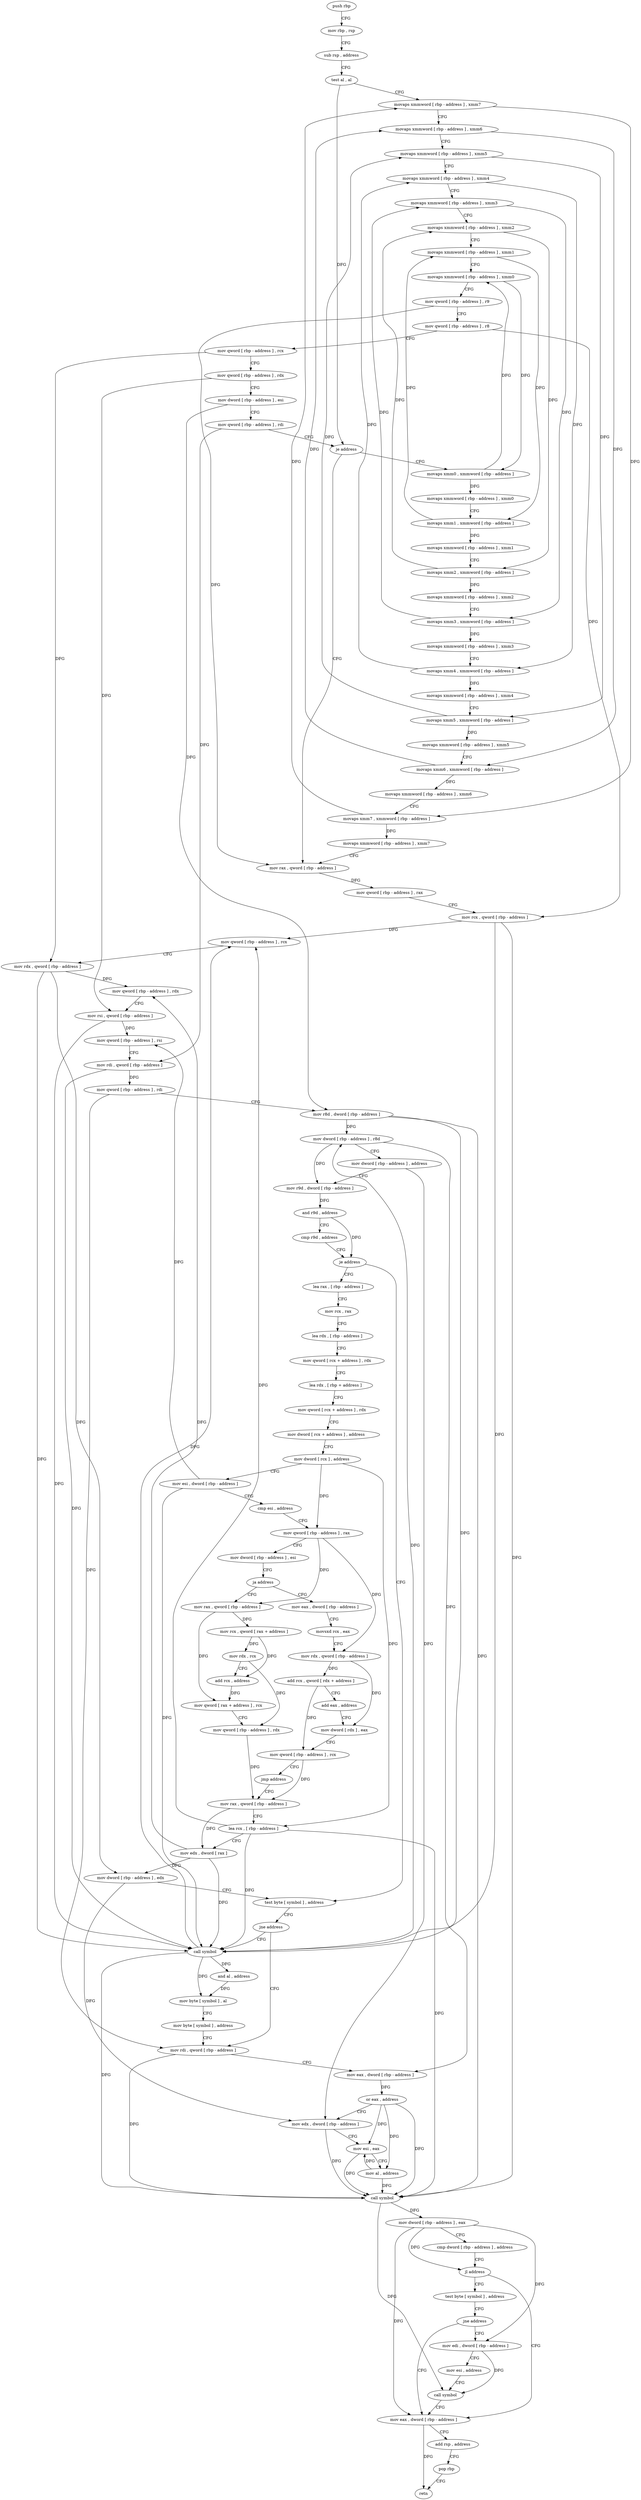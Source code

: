 digraph "func" {
"4294416" [label = "push rbp" ]
"4294417" [label = "mov rbp , rsp" ]
"4294420" [label = "sub rsp , address" ]
"4294427" [label = "test al , al" ]
"4294429" [label = "movaps xmmword [ rbp - address ] , xmm7" ]
"4294436" [label = "movaps xmmword [ rbp - address ] , xmm6" ]
"4294443" [label = "movaps xmmword [ rbp - address ] , xmm5" ]
"4294450" [label = "movaps xmmword [ rbp - address ] , xmm4" ]
"4294457" [label = "movaps xmmword [ rbp - address ] , xmm3" ]
"4294464" [label = "movaps xmmword [ rbp - address ] , xmm2" ]
"4294471" [label = "movaps xmmword [ rbp - address ] , xmm1" ]
"4294478" [label = "movaps xmmword [ rbp - address ] , xmm0" ]
"4294485" [label = "mov qword [ rbp - address ] , r9" ]
"4294492" [label = "mov qword [ rbp - address ] , r8" ]
"4294499" [label = "mov qword [ rbp - address ] , rcx" ]
"4294506" [label = "mov qword [ rbp - address ] , rdx" ]
"4294513" [label = "mov dword [ rbp - address ] , esi" ]
"4294519" [label = "mov qword [ rbp - address ] , rdi" ]
"4294526" [label = "je address" ]
"4294629" [label = "mov rax , qword [ rbp - address ]" ]
"4294532" [label = "movaps xmm0 , xmmword [ rbp - address ]" ]
"4294636" [label = "mov qword [ rbp - address ] , rax" ]
"4294643" [label = "mov rcx , qword [ rbp - address ]" ]
"4294650" [label = "mov qword [ rbp - address ] , rcx" ]
"4294657" [label = "mov rdx , qword [ rbp - address ]" ]
"4294664" [label = "mov qword [ rbp - address ] , rdx" ]
"4294671" [label = "mov rsi , qword [ rbp - address ]" ]
"4294678" [label = "mov qword [ rbp - address ] , rsi" ]
"4294685" [label = "mov rdi , qword [ rbp - address ]" ]
"4294692" [label = "mov qword [ rbp - address ] , rdi" ]
"4294696" [label = "mov r8d , dword [ rbp - address ]" ]
"4294703" [label = "mov dword [ rbp - address ] , r8d" ]
"4294707" [label = "mov dword [ rbp - address ] , address" ]
"4294714" [label = "mov r9d , dword [ rbp - address ]" ]
"4294718" [label = "and r9d , address" ]
"4294722" [label = "cmp r9d , address" ]
"4294726" [label = "je address" ]
"4294881" [label = "test byte [ symbol ] , address" ]
"4294732" [label = "lea rax , [ rbp - address ]" ]
"4294539" [label = "movaps xmmword [ rbp - address ] , xmm0" ]
"4294546" [label = "movaps xmm1 , xmmword [ rbp - address ]" ]
"4294553" [label = "movaps xmmword [ rbp - address ] , xmm1" ]
"4294560" [label = "movaps xmm2 , xmmword [ rbp - address ]" ]
"4294567" [label = "movaps xmmword [ rbp - address ] , xmm2" ]
"4294574" [label = "movaps xmm3 , xmmword [ rbp - address ]" ]
"4294581" [label = "movaps xmmword [ rbp - address ] , xmm3" ]
"4294585" [label = "movaps xmm4 , xmmword [ rbp - address ]" ]
"4294592" [label = "movaps xmmword [ rbp - address ] , xmm4" ]
"4294596" [label = "movaps xmm5 , xmmword [ rbp - address ]" ]
"4294603" [label = "movaps xmmword [ rbp - address ] , xmm5" ]
"4294607" [label = "movaps xmm6 , xmmword [ rbp - address ]" ]
"4294614" [label = "movaps xmmword [ rbp - address ] , xmm6" ]
"4294618" [label = "movaps xmm7 , xmmword [ rbp - address ]" ]
"4294625" [label = "movaps xmmword [ rbp - address ] , xmm7" ]
"4294889" [label = "jne address" ]
"4294917" [label = "mov rdi , qword [ rbp - address ]" ]
"4294895" [label = "call symbol" ]
"4294736" [label = "mov rcx , rax" ]
"4294739" [label = "lea rdx , [ rbp - address ]" ]
"4294746" [label = "mov qword [ rcx + address ] , rdx" ]
"4294750" [label = "lea rdx , [ rbp + address ]" ]
"4294754" [label = "mov qword [ rcx + address ] , rdx" ]
"4294758" [label = "mov dword [ rcx + address ] , address" ]
"4294765" [label = "mov dword [ rcx ] , address" ]
"4294771" [label = "mov esi , dword [ rbp - address ]" ]
"4294774" [label = "cmp esi , address" ]
"4294777" [label = "mov qword [ rbp - address ] , rax" ]
"4294784" [label = "mov dword [ rbp - address ] , esi" ]
"4294790" [label = "ja address" ]
"4294833" [label = "mov rax , qword [ rbp - address ]" ]
"4294796" [label = "mov eax , dword [ rbp - address ]" ]
"4294921" [label = "mov eax , dword [ rbp - address ]" ]
"4294924" [label = "or eax , address" ]
"4294929" [label = "mov edx , dword [ rbp - address ]" ]
"4294932" [label = "mov esi , eax" ]
"4294934" [label = "mov al , address" ]
"4294936" [label = "call symbol" ]
"4294941" [label = "mov dword [ rbp - address ] , eax" ]
"4294944" [label = "cmp dword [ rbp - address ] , address" ]
"4294948" [label = "jl address" ]
"4294981" [label = "mov eax , dword [ rbp - address ]" ]
"4294954" [label = "test byte [ symbol ] , address" ]
"4294900" [label = "and al , address" ]
"4294902" [label = "mov byte [ symbol ] , al" ]
"4294909" [label = "mov byte [ symbol ] , address" ]
"4294840" [label = "mov rcx , qword [ rax + address ]" ]
"4294844" [label = "mov rdx , rcx" ]
"4294847" [label = "add rcx , address" ]
"4294854" [label = "mov qword [ rax + address ] , rcx" ]
"4294858" [label = "mov qword [ rbp - address ] , rdx" ]
"4294865" [label = "mov rax , qword [ rbp - address ]" ]
"4294802" [label = "movsxd rcx , eax" ]
"4294805" [label = "mov rdx , qword [ rbp - address ]" ]
"4294812" [label = "add rcx , qword [ rdx + address ]" ]
"4294816" [label = "add eax , address" ]
"4294819" [label = "mov dword [ rdx ] , eax" ]
"4294821" [label = "mov qword [ rbp - address ] , rcx" ]
"4294828" [label = "jmp address" ]
"4294984" [label = "add rsp , address" ]
"4294991" [label = "pop rbp" ]
"4294992" [label = "retn" ]
"4294962" [label = "jne address" ]
"4294968" [label = "mov edi , dword [ rbp - address ]" ]
"4294872" [label = "lea rcx , [ rbp - address ]" ]
"4294876" [label = "mov edx , dword [ rax ]" ]
"4294878" [label = "mov dword [ rbp - address ] , edx" ]
"4294971" [label = "mov esi , address" ]
"4294976" [label = "call symbol" ]
"4294416" -> "4294417" [ label = "CFG" ]
"4294417" -> "4294420" [ label = "CFG" ]
"4294420" -> "4294427" [ label = "CFG" ]
"4294427" -> "4294429" [ label = "CFG" ]
"4294427" -> "4294526" [ label = "DFG" ]
"4294429" -> "4294436" [ label = "CFG" ]
"4294429" -> "4294618" [ label = "DFG" ]
"4294436" -> "4294443" [ label = "CFG" ]
"4294436" -> "4294607" [ label = "DFG" ]
"4294443" -> "4294450" [ label = "CFG" ]
"4294443" -> "4294596" [ label = "DFG" ]
"4294450" -> "4294457" [ label = "CFG" ]
"4294450" -> "4294585" [ label = "DFG" ]
"4294457" -> "4294464" [ label = "CFG" ]
"4294457" -> "4294574" [ label = "DFG" ]
"4294464" -> "4294471" [ label = "CFG" ]
"4294464" -> "4294560" [ label = "DFG" ]
"4294471" -> "4294478" [ label = "CFG" ]
"4294471" -> "4294546" [ label = "DFG" ]
"4294478" -> "4294485" [ label = "CFG" ]
"4294478" -> "4294532" [ label = "DFG" ]
"4294485" -> "4294492" [ label = "CFG" ]
"4294485" -> "4294629" [ label = "DFG" ]
"4294492" -> "4294499" [ label = "CFG" ]
"4294492" -> "4294643" [ label = "DFG" ]
"4294499" -> "4294506" [ label = "CFG" ]
"4294499" -> "4294657" [ label = "DFG" ]
"4294506" -> "4294513" [ label = "CFG" ]
"4294506" -> "4294671" [ label = "DFG" ]
"4294513" -> "4294519" [ label = "CFG" ]
"4294513" -> "4294696" [ label = "DFG" ]
"4294519" -> "4294526" [ label = "CFG" ]
"4294519" -> "4294685" [ label = "DFG" ]
"4294526" -> "4294629" [ label = "CFG" ]
"4294526" -> "4294532" [ label = "CFG" ]
"4294629" -> "4294636" [ label = "DFG" ]
"4294532" -> "4294539" [ label = "DFG" ]
"4294532" -> "4294478" [ label = "DFG" ]
"4294636" -> "4294643" [ label = "CFG" ]
"4294643" -> "4294650" [ label = "DFG" ]
"4294643" -> "4294936" [ label = "DFG" ]
"4294643" -> "4294895" [ label = "DFG" ]
"4294650" -> "4294657" [ label = "CFG" ]
"4294657" -> "4294664" [ label = "DFG" ]
"4294657" -> "4294895" [ label = "DFG" ]
"4294657" -> "4294878" [ label = "DFG" ]
"4294664" -> "4294671" [ label = "CFG" ]
"4294671" -> "4294678" [ label = "DFG" ]
"4294671" -> "4294895" [ label = "DFG" ]
"4294678" -> "4294685" [ label = "CFG" ]
"4294685" -> "4294692" [ label = "DFG" ]
"4294685" -> "4294895" [ label = "DFG" ]
"4294692" -> "4294696" [ label = "CFG" ]
"4294692" -> "4294917" [ label = "DFG" ]
"4294696" -> "4294703" [ label = "DFG" ]
"4294696" -> "4294936" [ label = "DFG" ]
"4294696" -> "4294895" [ label = "DFG" ]
"4294703" -> "4294707" [ label = "CFG" ]
"4294703" -> "4294714" [ label = "DFG" ]
"4294703" -> "4294921" [ label = "DFG" ]
"4294707" -> "4294714" [ label = "CFG" ]
"4294707" -> "4294929" [ label = "DFG" ]
"4294714" -> "4294718" [ label = "DFG" ]
"4294718" -> "4294722" [ label = "CFG" ]
"4294718" -> "4294726" [ label = "DFG" ]
"4294722" -> "4294726" [ label = "CFG" ]
"4294726" -> "4294881" [ label = "CFG" ]
"4294726" -> "4294732" [ label = "CFG" ]
"4294881" -> "4294889" [ label = "CFG" ]
"4294732" -> "4294736" [ label = "CFG" ]
"4294539" -> "4294546" [ label = "CFG" ]
"4294546" -> "4294553" [ label = "DFG" ]
"4294546" -> "4294471" [ label = "DFG" ]
"4294553" -> "4294560" [ label = "CFG" ]
"4294560" -> "4294567" [ label = "DFG" ]
"4294560" -> "4294464" [ label = "DFG" ]
"4294567" -> "4294574" [ label = "CFG" ]
"4294574" -> "4294581" [ label = "DFG" ]
"4294574" -> "4294457" [ label = "DFG" ]
"4294581" -> "4294585" [ label = "CFG" ]
"4294585" -> "4294592" [ label = "DFG" ]
"4294585" -> "4294450" [ label = "DFG" ]
"4294592" -> "4294596" [ label = "CFG" ]
"4294596" -> "4294603" [ label = "DFG" ]
"4294596" -> "4294443" [ label = "DFG" ]
"4294603" -> "4294607" [ label = "CFG" ]
"4294607" -> "4294614" [ label = "DFG" ]
"4294607" -> "4294436" [ label = "DFG" ]
"4294614" -> "4294618" [ label = "CFG" ]
"4294618" -> "4294625" [ label = "DFG" ]
"4294618" -> "4294429" [ label = "DFG" ]
"4294625" -> "4294629" [ label = "CFG" ]
"4294889" -> "4294917" [ label = "CFG" ]
"4294889" -> "4294895" [ label = "CFG" ]
"4294917" -> "4294921" [ label = "CFG" ]
"4294917" -> "4294936" [ label = "DFG" ]
"4294895" -> "4294900" [ label = "DFG" ]
"4294895" -> "4294650" [ label = "DFG" ]
"4294895" -> "4294703" [ label = "DFG" ]
"4294895" -> "4294902" [ label = "DFG" ]
"4294895" -> "4294936" [ label = "DFG" ]
"4294736" -> "4294739" [ label = "CFG" ]
"4294739" -> "4294746" [ label = "CFG" ]
"4294746" -> "4294750" [ label = "CFG" ]
"4294750" -> "4294754" [ label = "CFG" ]
"4294754" -> "4294758" [ label = "CFG" ]
"4294758" -> "4294765" [ label = "CFG" ]
"4294765" -> "4294771" [ label = "CFG" ]
"4294765" -> "4294777" [ label = "DFG" ]
"4294765" -> "4294872" [ label = "DFG" ]
"4294771" -> "4294774" [ label = "CFG" ]
"4294771" -> "4294678" [ label = "DFG" ]
"4294771" -> "4294895" [ label = "DFG" ]
"4294774" -> "4294777" [ label = "CFG" ]
"4294777" -> "4294784" [ label = "CFG" ]
"4294777" -> "4294833" [ label = "DFG" ]
"4294777" -> "4294805" [ label = "DFG" ]
"4294784" -> "4294790" [ label = "CFG" ]
"4294790" -> "4294833" [ label = "CFG" ]
"4294790" -> "4294796" [ label = "CFG" ]
"4294833" -> "4294840" [ label = "DFG" ]
"4294833" -> "4294854" [ label = "DFG" ]
"4294796" -> "4294802" [ label = "CFG" ]
"4294921" -> "4294924" [ label = "DFG" ]
"4294924" -> "4294929" [ label = "CFG" ]
"4294924" -> "4294932" [ label = "DFG" ]
"4294924" -> "4294934" [ label = "DFG" ]
"4294924" -> "4294936" [ label = "DFG" ]
"4294929" -> "4294932" [ label = "CFG" ]
"4294929" -> "4294936" [ label = "DFG" ]
"4294932" -> "4294934" [ label = "CFG" ]
"4294932" -> "4294936" [ label = "DFG" ]
"4294934" -> "4294936" [ label = "DFG" ]
"4294934" -> "4294932" [ label = "DFG" ]
"4294936" -> "4294941" [ label = "DFG" ]
"4294936" -> "4294976" [ label = "DFG" ]
"4294941" -> "4294944" [ label = "CFG" ]
"4294941" -> "4294948" [ label = "DFG" ]
"4294941" -> "4294981" [ label = "DFG" ]
"4294941" -> "4294968" [ label = "DFG" ]
"4294944" -> "4294948" [ label = "CFG" ]
"4294948" -> "4294981" [ label = "CFG" ]
"4294948" -> "4294954" [ label = "CFG" ]
"4294981" -> "4294984" [ label = "CFG" ]
"4294981" -> "4294992" [ label = "DFG" ]
"4294954" -> "4294962" [ label = "CFG" ]
"4294900" -> "4294902" [ label = "DFG" ]
"4294902" -> "4294909" [ label = "CFG" ]
"4294909" -> "4294917" [ label = "CFG" ]
"4294840" -> "4294844" [ label = "DFG" ]
"4294840" -> "4294847" [ label = "DFG" ]
"4294844" -> "4294847" [ label = "CFG" ]
"4294844" -> "4294858" [ label = "DFG" ]
"4294847" -> "4294854" [ label = "DFG" ]
"4294854" -> "4294858" [ label = "CFG" ]
"4294858" -> "4294865" [ label = "DFG" ]
"4294865" -> "4294872" [ label = "CFG" ]
"4294865" -> "4294876" [ label = "DFG" ]
"4294802" -> "4294805" [ label = "CFG" ]
"4294805" -> "4294812" [ label = "DFG" ]
"4294805" -> "4294819" [ label = "DFG" ]
"4294812" -> "4294816" [ label = "CFG" ]
"4294812" -> "4294821" [ label = "DFG" ]
"4294816" -> "4294819" [ label = "CFG" ]
"4294819" -> "4294821" [ label = "CFG" ]
"4294821" -> "4294828" [ label = "CFG" ]
"4294821" -> "4294865" [ label = "DFG" ]
"4294828" -> "4294865" [ label = "CFG" ]
"4294984" -> "4294991" [ label = "CFG" ]
"4294991" -> "4294992" [ label = "CFG" ]
"4294962" -> "4294981" [ label = "CFG" ]
"4294962" -> "4294968" [ label = "CFG" ]
"4294968" -> "4294971" [ label = "CFG" ]
"4294968" -> "4294976" [ label = "DFG" ]
"4294872" -> "4294876" [ label = "CFG" ]
"4294872" -> "4294650" [ label = "DFG" ]
"4294872" -> "4294936" [ label = "DFG" ]
"4294872" -> "4294895" [ label = "DFG" ]
"4294876" -> "4294878" [ label = "DFG" ]
"4294876" -> "4294664" [ label = "DFG" ]
"4294876" -> "4294895" [ label = "DFG" ]
"4294878" -> "4294881" [ label = "CFG" ]
"4294878" -> "4294929" [ label = "DFG" ]
"4294971" -> "4294976" [ label = "CFG" ]
"4294976" -> "4294981" [ label = "CFG" ]
}
